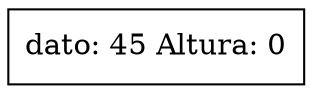 digraph G { node[shape = box;] concentrate=true; graph[splines = ortho]; nodo45[shape = record label = "{dato: 45  Altura: 0}"]nodo45
}